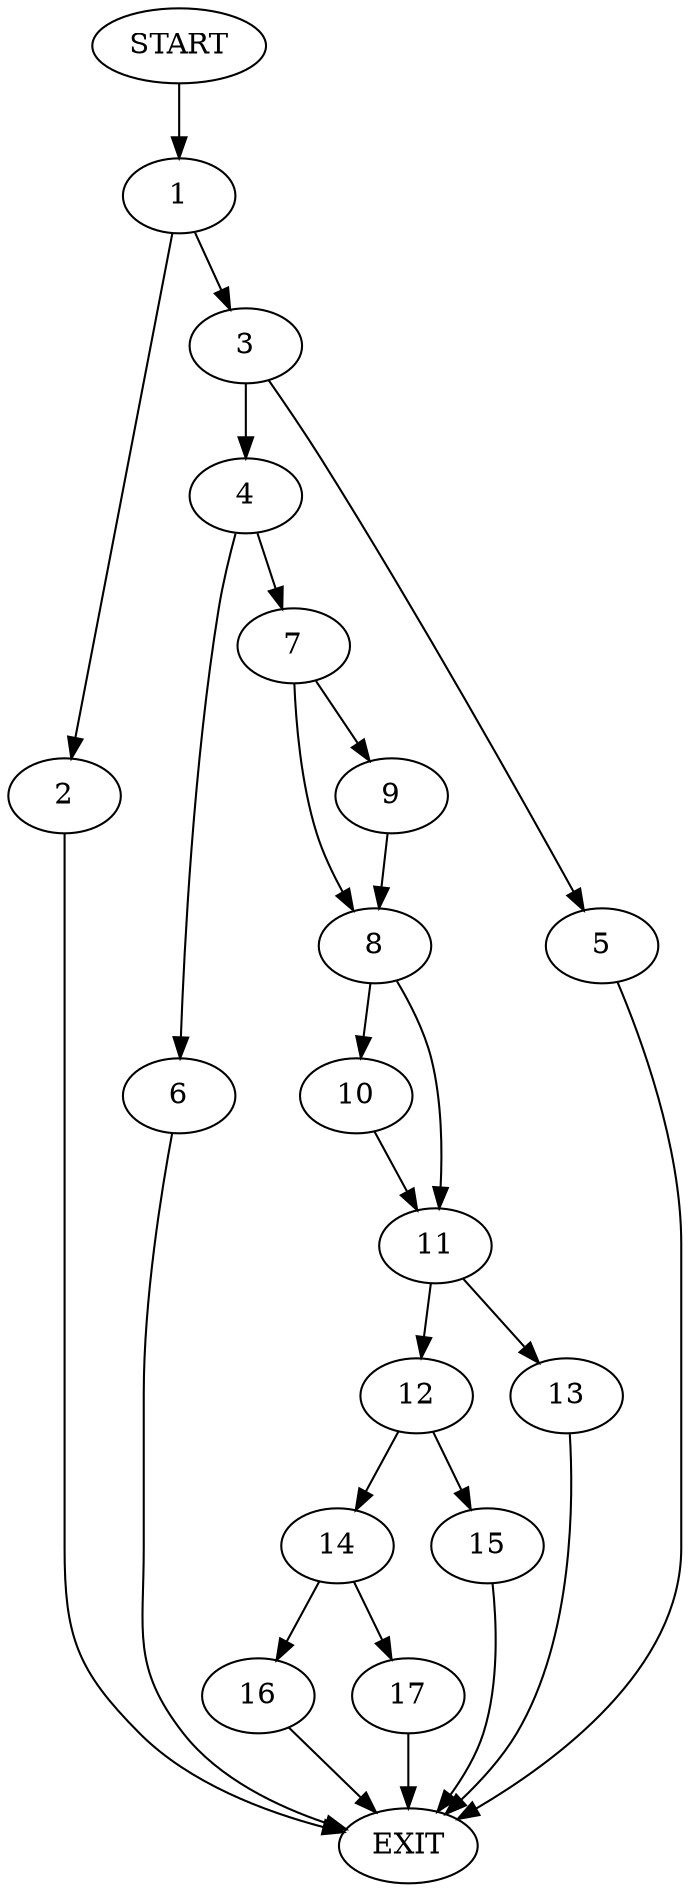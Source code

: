 digraph {
0 [label="START"]
18 [label="EXIT"]
0 -> 1
1 -> 2
1 -> 3
2 -> 18
3 -> 4
3 -> 5
4 -> 6
4 -> 7
5 -> 18
6 -> 18
7 -> 8
7 -> 9
9 -> 8
8 -> 10
8 -> 11
10 -> 11
11 -> 12
11 -> 13
13 -> 18
12 -> 14
12 -> 15
14 -> 16
14 -> 17
15 -> 18
16 -> 18
17 -> 18
}
